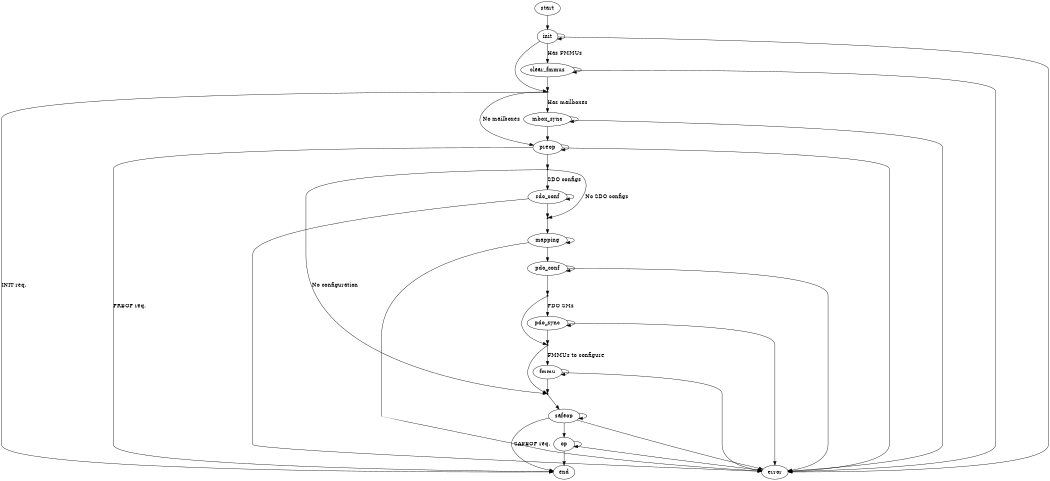 
/* $Id$ */

digraph slaveconf {
    size="7,9"
    center=1
	ratio=fill

    enter_mbox_sync [shape=point,label=""]
    enter_fmmu [shape=point,label=""]
    enter_sdo_conf [shape=point,label=""]
    enter_mapping [shape=point,label=""]
    enter_pdo_sync [shape=point,label=""]
    enter_safeop [shape=point,label=""]

    start -> init [weight=10]
    init -> init
    init -> error
    init -> enter_mbox_sync
    init -> clear_fmmus [label="Has FMMUs", weight=10]
    clear_fmmus -> clear_fmmus
    clear_fmmus -> error
    clear_fmmus -> enter_mbox_sync [weight=10]
    enter_mbox_sync -> end [label="INIT req."]
    enter_mbox_sync -> preop [label="No mailboxes"]
    enter_mbox_sync -> mbox_sync [label="Has mailboxes", weight=10]
    mbox_sync -> mbox_sync
    mbox_sync -> error
    mbox_sync -> preop [weight=10]
    preop -> preop
    preop -> error
    preop -> end [label="PREOP req."]
    preop -> enter_sdo_conf [weight=10]
    enter_sdo_conf -> enter_safeop [label="No configuration"]
    enter_sdo_conf -> enter_mapping [label="No SDO configs"]
    enter_sdo_conf -> sdo_conf [label="SDO configs", weight=10]
    sdo_conf -> sdo_conf
    sdo_conf -> error
    sdo_conf -> enter_mapping [weight=10]
    enter_mapping -> mapping [weight=10]
    mapping -> mapping
    mapping -> error
    mapping -> pdo_conf [weight=10]
    pdo_conf -> pdo_conf
    pdo_conf -> error
    pdo_conf -> enter_pdo_sync [weight=10]
    enter_pdo_sync -> pdo_sync [label="PDO SMs", weight=10]
    enter_pdo_sync -> enter_fmmu
    pdo_sync -> pdo_sync
    pdo_sync -> error
    pdo_sync -> enter_fmmu [weight=10]
    enter_fmmu -> enter_safeop
    enter_fmmu -> fmmu [label="FMMUs to configure", weight=10]
    fmmu -> fmmu
    fmmu -> error
    fmmu -> enter_safeop [weight=10]
    enter_safeop -> safeop
    safeop -> safeop
    safeop -> error
    safeop -> end [label="SAFEOP req."]
    safeop -> op [weight=10]
    op -> op
    op -> error
    op -> end [weight=10]
}
